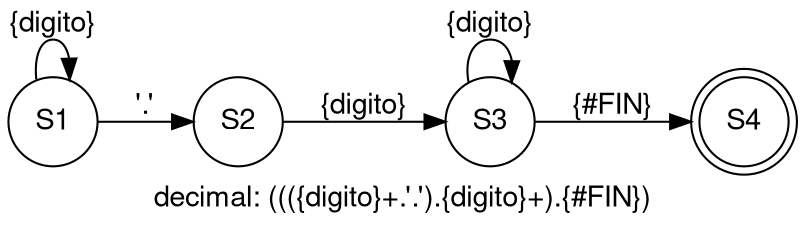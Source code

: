 digraph finite_state_machine {
	fontname="Helvetica,Arial,sans-serif"
       label="decimal: ((({digito}+.'.').{digito}+).{#FIN})"	node [fontname="Helvetica,Arial,sans-serif"]
	edge [fontname="Helvetica,Arial,sans-serif"]
	rankdir=LR;
	size="8,5";
       node [shape = doublecircle]; S4;
	node [shape = circle];S1 -> S1 [label = "{digito}"];
S1 -> S2 [label = "'.'"];
S2 -> S3 [label = "{digito}"];
S3 -> S3 [label = "{digito}"];
S3 -> S4 [label = "{#FIN}"];
}
